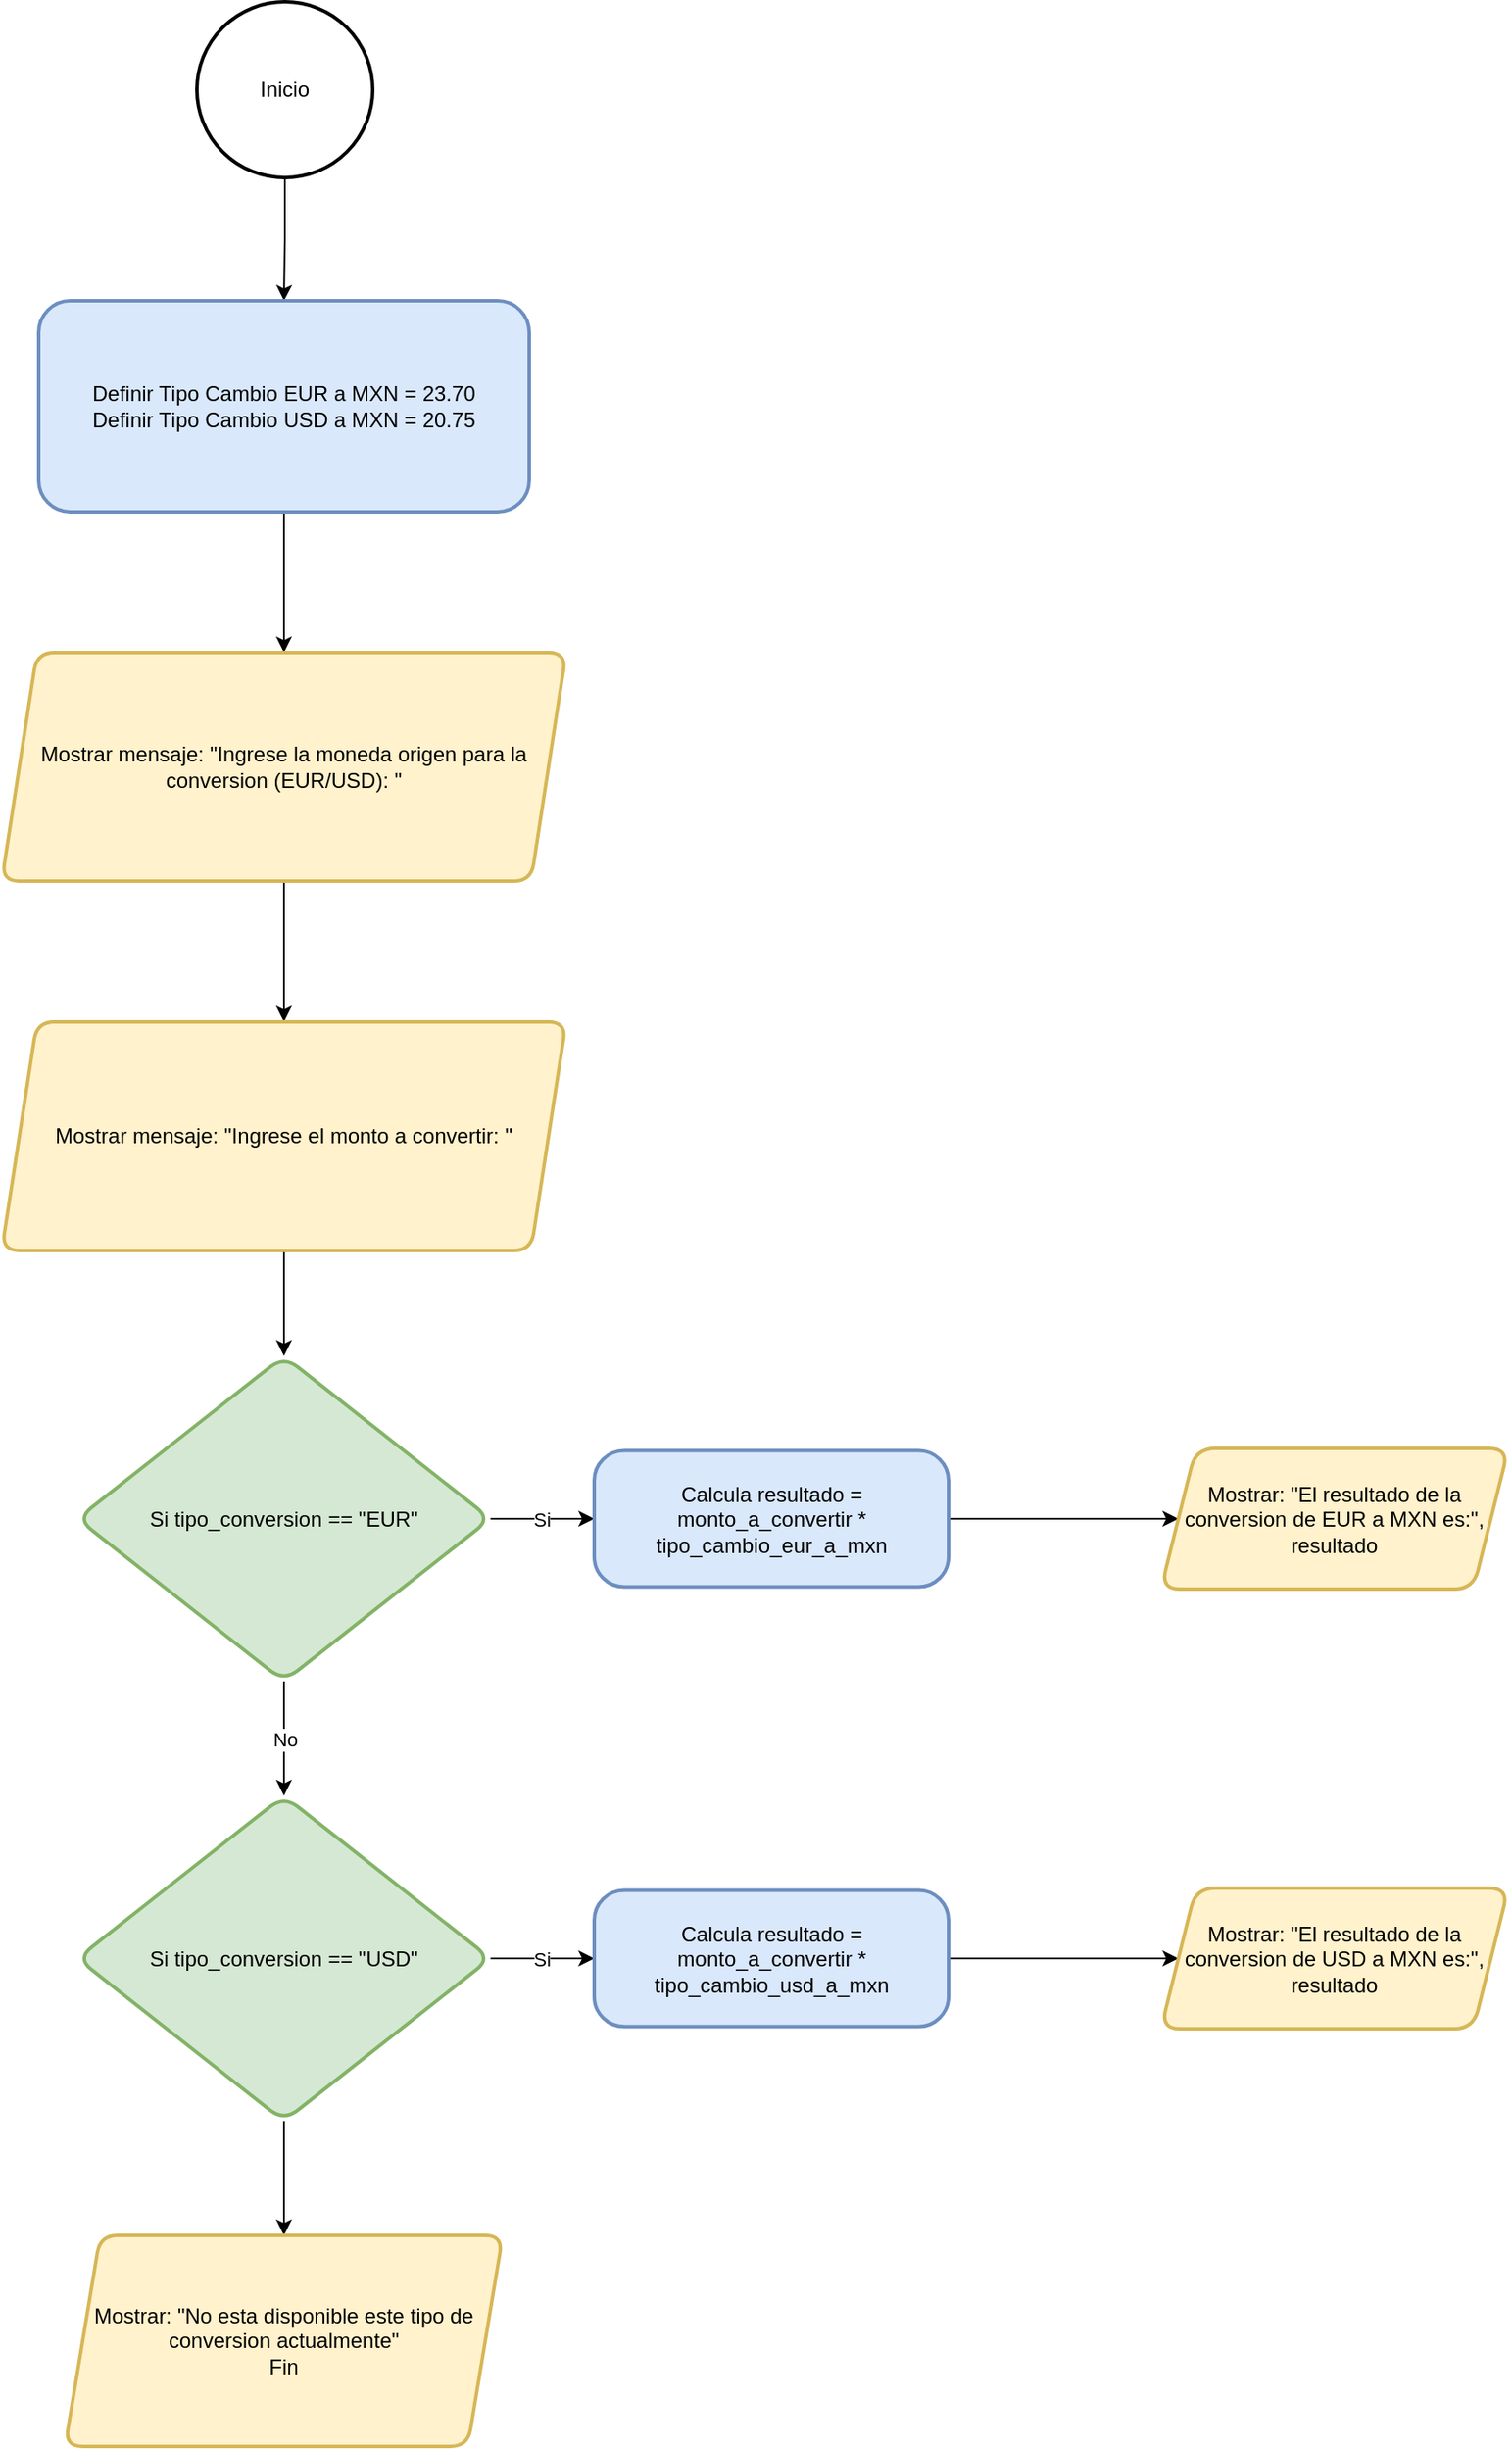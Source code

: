 <mxfile version="24.8.4">
  <diagram name="Página-1" id="85oLnLZNVjUCjD08xgAq">
    <mxGraphModel dx="1985" dy="1050" grid="1" gridSize="10" guides="1" tooltips="1" connect="1" arrows="1" fold="1" page="1" pageScale="1" pageWidth="827" pageHeight="1169" math="0" shadow="0">
      <root>
        <mxCell id="0" />
        <mxCell id="1" parent="0" />
        <mxCell id="rL7NKpTjMFEsfOX1DXx--7" value="" style="edgeStyle=orthogonalEdgeStyle;rounded=0;orthogonalLoop=1;jettySize=auto;html=1;" edge="1" parent="1" source="rL7NKpTjMFEsfOX1DXx--3" target="rL7NKpTjMFEsfOX1DXx--6">
          <mxGeometry relative="1" as="geometry" />
        </mxCell>
        <mxCell id="rL7NKpTjMFEsfOX1DXx--3" value="Inicio" style="strokeWidth=2;html=1;shape=mxgraph.flowchart.start_2;whiteSpace=wrap;" vertex="1" parent="1">
          <mxGeometry x="364" y="20" width="100" height="100" as="geometry" />
        </mxCell>
        <mxCell id="rL7NKpTjMFEsfOX1DXx--9" value="" style="edgeStyle=orthogonalEdgeStyle;rounded=0;orthogonalLoop=1;jettySize=auto;html=1;" edge="1" parent="1" source="rL7NKpTjMFEsfOX1DXx--6" target="rL7NKpTjMFEsfOX1DXx--8">
          <mxGeometry relative="1" as="geometry" />
        </mxCell>
        <mxCell id="rL7NKpTjMFEsfOX1DXx--6" value="Definir Tipo Cambio EUR a MXN = 23.70&lt;div&gt;Definir Tipo Cambio USD a MXN = 20.75&lt;/div&gt;" style="rounded=1;whiteSpace=wrap;html=1;strokeWidth=2;fillColor=#dae8fc;strokeColor=#6c8ebf;" vertex="1" parent="1">
          <mxGeometry x="274" y="190" width="279" height="120" as="geometry" />
        </mxCell>
        <mxCell id="rL7NKpTjMFEsfOX1DXx--11" style="edgeStyle=orthogonalEdgeStyle;rounded=0;orthogonalLoop=1;jettySize=auto;html=1;exitX=0.5;exitY=1;exitDx=0;exitDy=0;entryX=0.5;entryY=0;entryDx=0;entryDy=0;" edge="1" parent="1" source="rL7NKpTjMFEsfOX1DXx--8" target="rL7NKpTjMFEsfOX1DXx--10">
          <mxGeometry relative="1" as="geometry" />
        </mxCell>
        <mxCell id="rL7NKpTjMFEsfOX1DXx--8" value="Mostrar mensaje: &quot;Ingrese la moneda origen para la conversion (EUR/USD): &quot;" style="shape=parallelogram;perimeter=parallelogramPerimeter;whiteSpace=wrap;html=1;fixedSize=1;rounded=1;strokeWidth=2;fillColor=#fff2cc;strokeColor=#d6b656;" vertex="1" parent="1">
          <mxGeometry x="253" y="390" width="321" height="130" as="geometry" />
        </mxCell>
        <mxCell id="rL7NKpTjMFEsfOX1DXx--13" value="" style="edgeStyle=orthogonalEdgeStyle;rounded=0;orthogonalLoop=1;jettySize=auto;html=1;" edge="1" parent="1" source="rL7NKpTjMFEsfOX1DXx--10" target="rL7NKpTjMFEsfOX1DXx--12">
          <mxGeometry relative="1" as="geometry" />
        </mxCell>
        <mxCell id="rL7NKpTjMFEsfOX1DXx--10" value="Mostrar mensaje: &quot;Ingrese el monto a convertir: &quot;" style="shape=parallelogram;perimeter=parallelogramPerimeter;whiteSpace=wrap;html=1;fixedSize=1;rounded=1;strokeWidth=2;fillColor=#fff2cc;strokeColor=#d6b656;" vertex="1" parent="1">
          <mxGeometry x="253" y="600" width="321" height="130" as="geometry" />
        </mxCell>
        <mxCell id="rL7NKpTjMFEsfOX1DXx--15" value="Si" style="edgeStyle=orthogonalEdgeStyle;rounded=0;orthogonalLoop=1;jettySize=auto;html=1;" edge="1" parent="1" source="rL7NKpTjMFEsfOX1DXx--12" target="rL7NKpTjMFEsfOX1DXx--14">
          <mxGeometry relative="1" as="geometry" />
        </mxCell>
        <mxCell id="rL7NKpTjMFEsfOX1DXx--21" value="No" style="edgeStyle=orthogonalEdgeStyle;rounded=0;orthogonalLoop=1;jettySize=auto;html=1;exitX=0.5;exitY=1;exitDx=0;exitDy=0;entryX=0.5;entryY=0;entryDx=0;entryDy=0;" edge="1" parent="1" source="rL7NKpTjMFEsfOX1DXx--12" target="rL7NKpTjMFEsfOX1DXx--18">
          <mxGeometry relative="1" as="geometry">
            <mxPoint x="414" y="1010" as="targetPoint" />
          </mxGeometry>
        </mxCell>
        <mxCell id="rL7NKpTjMFEsfOX1DXx--12" value="Si tipo_conversion == &quot;EUR&quot;" style="rhombus;whiteSpace=wrap;html=1;rounded=1;strokeWidth=2;fillColor=#d5e8d4;strokeColor=#82b366;" vertex="1" parent="1">
          <mxGeometry x="296" y="790" width="235" height="185" as="geometry" />
        </mxCell>
        <mxCell id="rL7NKpTjMFEsfOX1DXx--17" value="" style="edgeStyle=orthogonalEdgeStyle;rounded=0;orthogonalLoop=1;jettySize=auto;html=1;" edge="1" parent="1" source="rL7NKpTjMFEsfOX1DXx--14" target="rL7NKpTjMFEsfOX1DXx--16">
          <mxGeometry relative="1" as="geometry" />
        </mxCell>
        <mxCell id="rL7NKpTjMFEsfOX1DXx--14" value="Calcula resultado = monto_a_convertir * tipo_cambio_eur_a_mxn" style="whiteSpace=wrap;html=1;rounded=1;strokeWidth=2;arcSize=22;fillColor=#dae8fc;strokeColor=#6c8ebf;" vertex="1" parent="1">
          <mxGeometry x="590" y="843.75" width="201.5" height="77.5" as="geometry" />
        </mxCell>
        <mxCell id="rL7NKpTjMFEsfOX1DXx--16" value="Mostrar: &quot;El resultado de la conversion de EUR a MXN es:&quot;, resultado" style="shape=parallelogram;perimeter=parallelogramPerimeter;whiteSpace=wrap;html=1;fixedSize=1;rounded=1;strokeWidth=2;arcSize=22;fillColor=#fff2cc;strokeColor=#d6b656;" vertex="1" parent="1">
          <mxGeometry x="912.25" y="842.5" width="197.75" height="80" as="geometry" />
        </mxCell>
        <mxCell id="rL7NKpTjMFEsfOX1DXx--22" value="Si" style="edgeStyle=orthogonalEdgeStyle;rounded=0;orthogonalLoop=1;jettySize=auto;html=1;" edge="1" parent="1" source="rL7NKpTjMFEsfOX1DXx--18" target="rL7NKpTjMFEsfOX1DXx--19">
          <mxGeometry relative="1" as="geometry" />
        </mxCell>
        <mxCell id="rL7NKpTjMFEsfOX1DXx--25" value="" style="edgeStyle=orthogonalEdgeStyle;rounded=0;orthogonalLoop=1;jettySize=auto;html=1;" edge="1" parent="1" source="rL7NKpTjMFEsfOX1DXx--18" target="rL7NKpTjMFEsfOX1DXx--24">
          <mxGeometry relative="1" as="geometry" />
        </mxCell>
        <mxCell id="rL7NKpTjMFEsfOX1DXx--18" value="Si tipo_conversion == &quot;USD&quot;" style="rhombus;whiteSpace=wrap;html=1;rounded=1;strokeWidth=2;fillColor=#d5e8d4;strokeColor=#82b366;" vertex="1" parent="1">
          <mxGeometry x="296" y="1040" width="235" height="185" as="geometry" />
        </mxCell>
        <mxCell id="rL7NKpTjMFEsfOX1DXx--23" style="edgeStyle=orthogonalEdgeStyle;rounded=0;orthogonalLoop=1;jettySize=auto;html=1;" edge="1" parent="1" source="rL7NKpTjMFEsfOX1DXx--19" target="rL7NKpTjMFEsfOX1DXx--20">
          <mxGeometry relative="1" as="geometry" />
        </mxCell>
        <mxCell id="rL7NKpTjMFEsfOX1DXx--19" value="Calcula resultado = monto_a_convertir * tipo_cambio_usd_a_mxn" style="whiteSpace=wrap;html=1;rounded=1;strokeWidth=2;arcSize=22;fillColor=#dae8fc;strokeColor=#6c8ebf;" vertex="1" parent="1">
          <mxGeometry x="590" y="1093.75" width="201.5" height="77.5" as="geometry" />
        </mxCell>
        <mxCell id="rL7NKpTjMFEsfOX1DXx--20" value="Mostrar: &quot;El resultado de la conversion de USD a MXN es:&quot;, resultado" style="shape=parallelogram;perimeter=parallelogramPerimeter;whiteSpace=wrap;html=1;fixedSize=1;rounded=1;strokeWidth=2;arcSize=22;fillColor=#fff2cc;strokeColor=#d6b656;" vertex="1" parent="1">
          <mxGeometry x="912.25" y="1092.5" width="197.75" height="80" as="geometry" />
        </mxCell>
        <mxCell id="rL7NKpTjMFEsfOX1DXx--24" value="Mostrar: &quot;No esta disponible este tipo de conversion actualmente&quot;&#xa;Fin" style="shape=parallelogram;perimeter=parallelogramPerimeter;whiteSpace=wrap;html=1;fixedSize=1;rounded=1;strokeWidth=2;fillColor=#fff2cc;strokeColor=#d6b656;" vertex="1" parent="1">
          <mxGeometry x="289" y="1290" width="249" height="120" as="geometry" />
        </mxCell>
      </root>
    </mxGraphModel>
  </diagram>
</mxfile>
